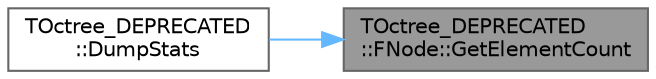 digraph "TOctree_DEPRECATED::FNode::GetElementCount"
{
 // INTERACTIVE_SVG=YES
 // LATEX_PDF_SIZE
  bgcolor="transparent";
  edge [fontname=Helvetica,fontsize=10,labelfontname=Helvetica,labelfontsize=10];
  node [fontname=Helvetica,fontsize=10,shape=box,height=0.2,width=0.4];
  rankdir="RL";
  Node1 [id="Node000001",label="TOctree_DEPRECATED\l::FNode::GetElementCount",height=0.2,width=0.4,color="gray40", fillcolor="grey60", style="filled", fontcolor="black",tooltip=" "];
  Node1 -> Node2 [id="edge1_Node000001_Node000002",dir="back",color="steelblue1",style="solid",tooltip=" "];
  Node2 [id="Node000002",label="TOctree_DEPRECATED\l::DumpStats",height=0.2,width=0.4,color="grey40", fillcolor="white", style="filled",URL="$d1/dfb/classTOctree__DEPRECATED.html#aad89eb6b3d296d8cba97d1ad1050c259",tooltip="Writes stats for the octree to the log."];
}
